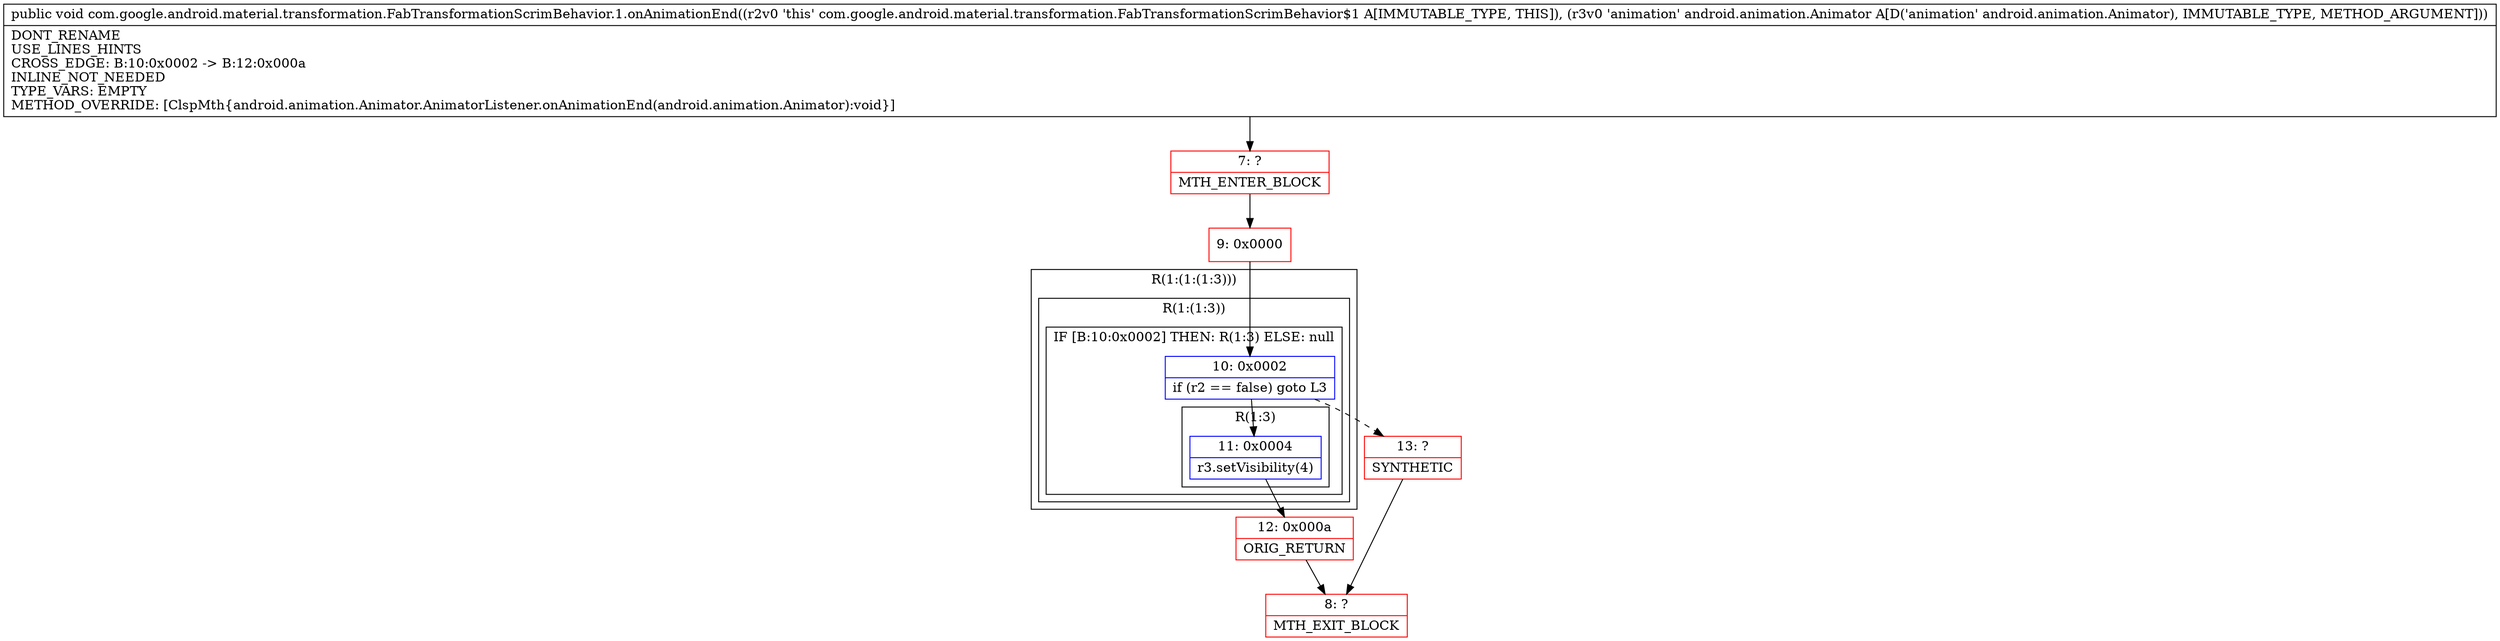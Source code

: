 digraph "CFG forcom.google.android.material.transformation.FabTransformationScrimBehavior.1.onAnimationEnd(Landroid\/animation\/Animator;)V" {
subgraph cluster_Region_783820780 {
label = "R(1:(1:(1:3)))";
node [shape=record,color=blue];
subgraph cluster_Region_454515027 {
label = "R(1:(1:3))";
node [shape=record,color=blue];
subgraph cluster_IfRegion_1473686712 {
label = "IF [B:10:0x0002] THEN: R(1:3) ELSE: null";
node [shape=record,color=blue];
Node_10 [shape=record,label="{10\:\ 0x0002|if (r2 == false) goto L3\l}"];
subgraph cluster_Region_905442429 {
label = "R(1:3)";
node [shape=record,color=blue];
Node_11 [shape=record,label="{11\:\ 0x0004|r3.setVisibility(4)\l}"];
}
}
}
}
Node_7 [shape=record,color=red,label="{7\:\ ?|MTH_ENTER_BLOCK\l}"];
Node_9 [shape=record,color=red,label="{9\:\ 0x0000}"];
Node_12 [shape=record,color=red,label="{12\:\ 0x000a|ORIG_RETURN\l}"];
Node_8 [shape=record,color=red,label="{8\:\ ?|MTH_EXIT_BLOCK\l}"];
Node_13 [shape=record,color=red,label="{13\:\ ?|SYNTHETIC\l}"];
MethodNode[shape=record,label="{public void com.google.android.material.transformation.FabTransformationScrimBehavior.1.onAnimationEnd((r2v0 'this' com.google.android.material.transformation.FabTransformationScrimBehavior$1 A[IMMUTABLE_TYPE, THIS]), (r3v0 'animation' android.animation.Animator A[D('animation' android.animation.Animator), IMMUTABLE_TYPE, METHOD_ARGUMENT]))  | DONT_RENAME\lUSE_LINES_HINTS\lCROSS_EDGE: B:10:0x0002 \-\> B:12:0x000a\lINLINE_NOT_NEEDED\lTYPE_VARS: EMPTY\lMETHOD_OVERRIDE: [ClspMth\{android.animation.Animator.AnimatorListener.onAnimationEnd(android.animation.Animator):void\}]\l}"];
MethodNode -> Node_7;Node_10 -> Node_11;
Node_10 -> Node_13[style=dashed];
Node_11 -> Node_12;
Node_7 -> Node_9;
Node_9 -> Node_10;
Node_12 -> Node_8;
Node_13 -> Node_8;
}


